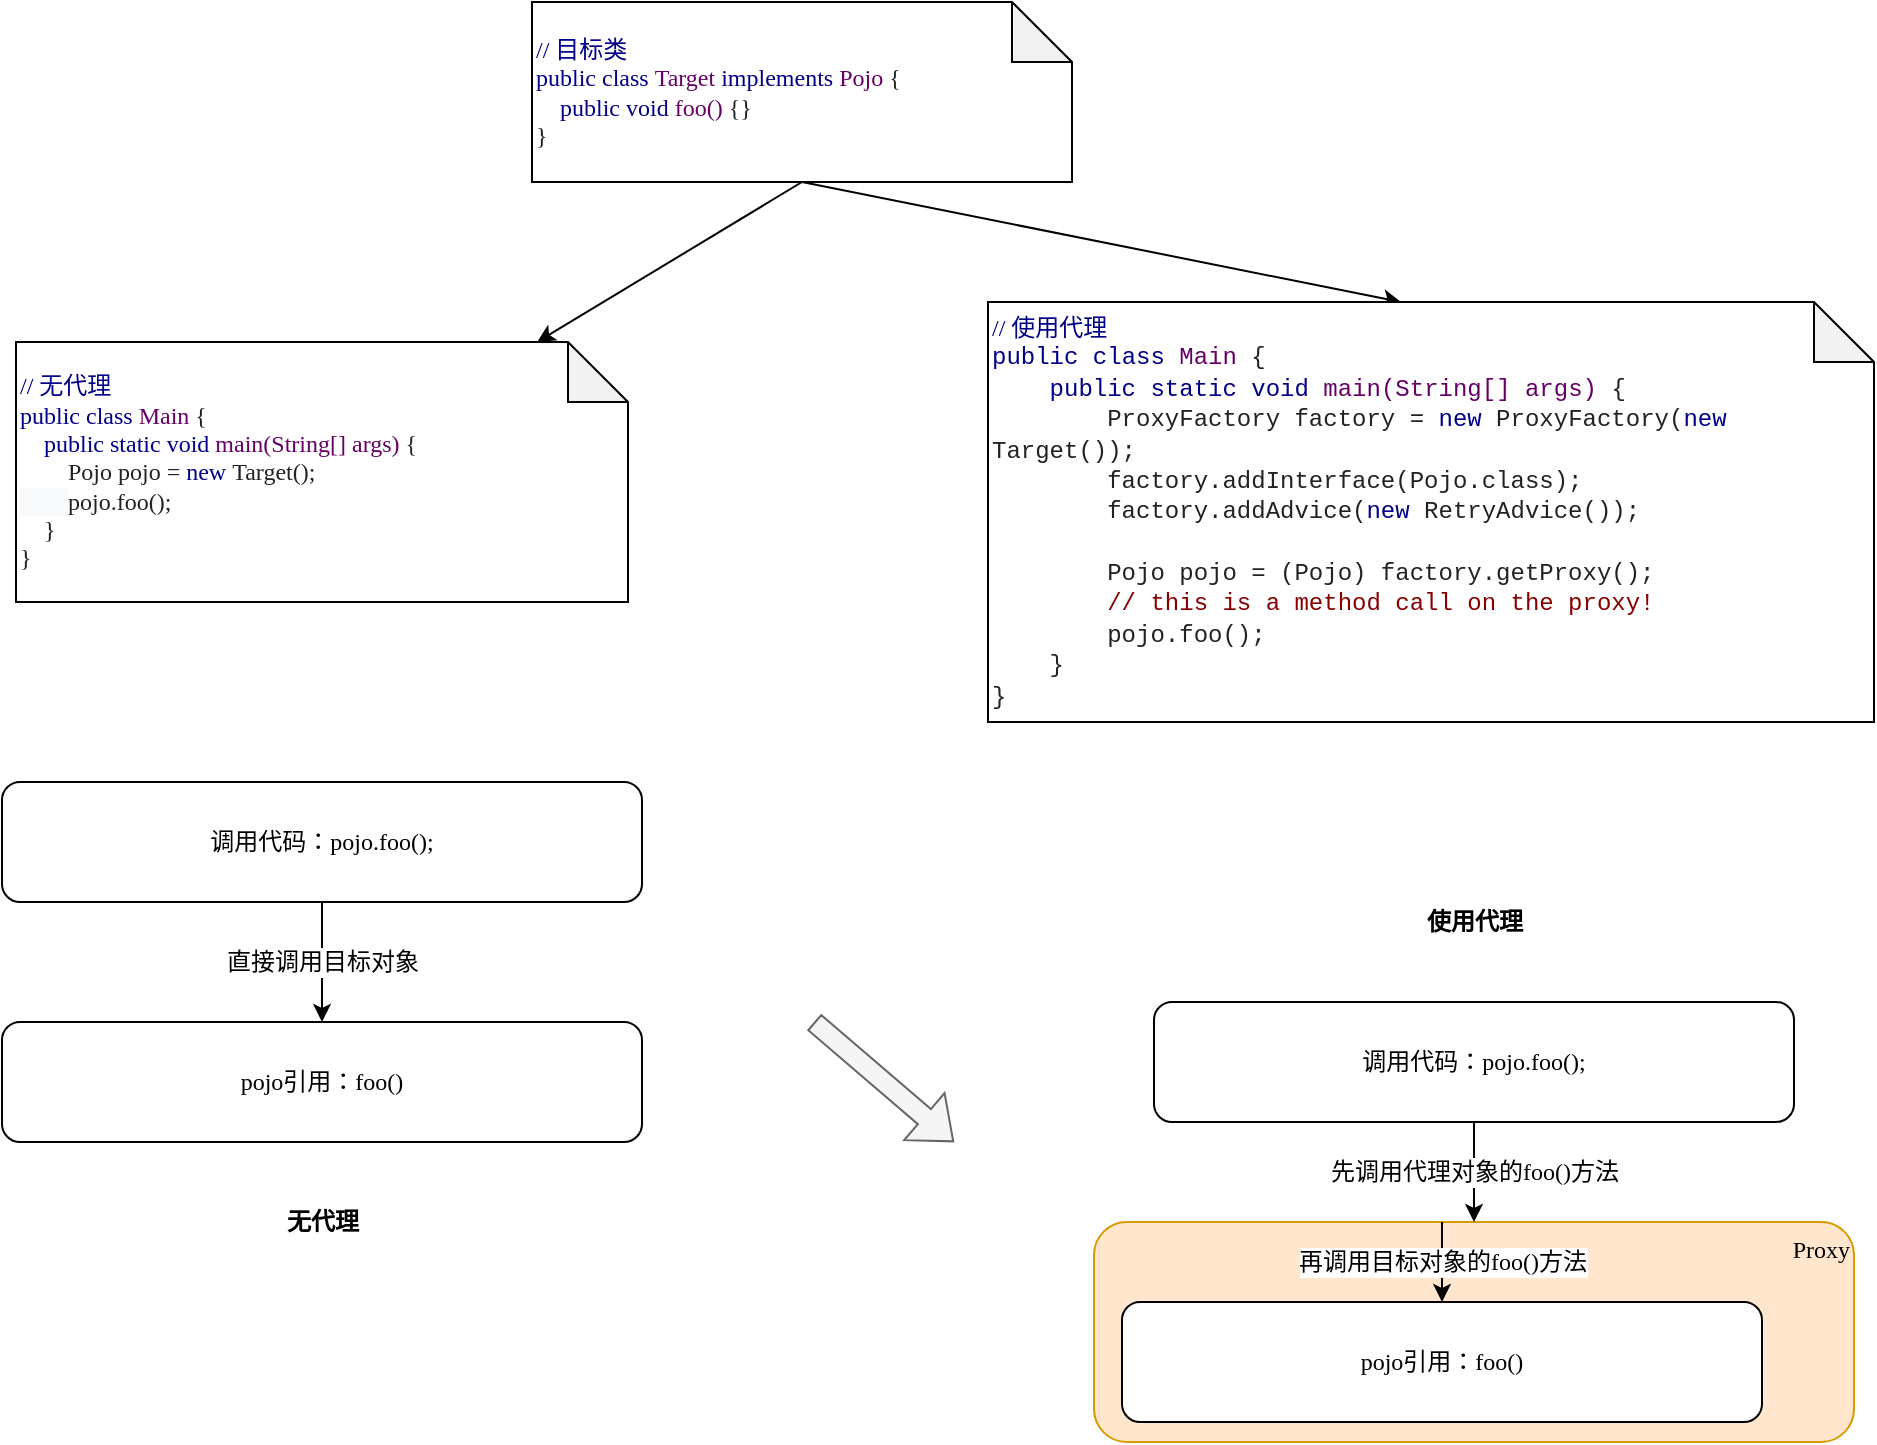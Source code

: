 <mxfile version="19.0.3" type="device"><diagram id="us7eVImQzCGlPcJbjENv" name="第 1 页"><mxGraphModel dx="1038" dy="689" grid="1" gridSize="10" guides="1" tooltips="1" connect="1" arrows="1" fold="1" page="1" pageScale="1" pageWidth="827" pageHeight="1169" math="0" shadow="0"><root><mxCell id="0"/><mxCell id="1" parent="0"/><mxCell id="mp-_AP3jZFHJsFStu_8F-10" value="Proxy" style="rounded=1;whiteSpace=wrap;html=1;fontFamily=Verdana;fillColor=#ffe6cc;strokeColor=#d79b00;align=right;horizontal=1;verticalAlign=top;fontSize=12;" vertex="1" parent="1"><mxGeometry x="560" y="630" width="380" height="110" as="geometry"/></mxCell><mxCell id="mp-_AP3jZFHJsFStu_8F-1" value="pojo引用：foo()" style="rounded=1;whiteSpace=wrap;html=1;fontFamily=Verdana;fontSize=12;" vertex="1" parent="1"><mxGeometry x="14" y="530" width="320" height="60" as="geometry"/></mxCell><mxCell id="mp-_AP3jZFHJsFStu_8F-5" value="直接调用目标对象" style="edgeStyle=orthogonalEdgeStyle;rounded=0;orthogonalLoop=1;jettySize=auto;html=1;exitX=0.5;exitY=1;exitDx=0;exitDy=0;entryX=0.5;entryY=0;entryDx=0;entryDy=0;fontFamily=Verdana;fontSize=12;" edge="1" parent="1" source="mp-_AP3jZFHJsFStu_8F-4" target="mp-_AP3jZFHJsFStu_8F-1"><mxGeometry relative="1" as="geometry"/></mxCell><mxCell id="mp-_AP3jZFHJsFStu_8F-4" value="调用代码：pojo.foo();" style="rounded=1;whiteSpace=wrap;html=1;fontFamily=Verdana;fontSize=12;" vertex="1" parent="1"><mxGeometry x="14" y="410" width="320" height="60" as="geometry"/></mxCell><mxCell id="mp-_AP3jZFHJsFStu_8F-6" value="pojo引用：foo()" style="rounded=1;whiteSpace=wrap;html=1;fontFamily=Verdana;fontSize=12;" vertex="1" parent="1"><mxGeometry x="574" y="670" width="320" height="60" as="geometry"/></mxCell><mxCell id="mp-_AP3jZFHJsFStu_8F-11" value="先调用代理对象的foo()方法" style="edgeStyle=orthogonalEdgeStyle;rounded=0;orthogonalLoop=1;jettySize=auto;html=1;exitX=0.5;exitY=1;exitDx=0;exitDy=0;entryX=0.5;entryY=0;entryDx=0;entryDy=0;fontFamily=Verdana;fontSize=12;" edge="1" parent="1" source="mp-_AP3jZFHJsFStu_8F-8" target="mp-_AP3jZFHJsFStu_8F-10"><mxGeometry relative="1" as="geometry"/></mxCell><mxCell id="mp-_AP3jZFHJsFStu_8F-8" value="调用代码：pojo.foo();" style="rounded=1;whiteSpace=wrap;html=1;fontFamily=Verdana;fontSize=12;" vertex="1" parent="1"><mxGeometry x="590" y="520" width="320" height="60" as="geometry"/></mxCell><mxCell id="mp-_AP3jZFHJsFStu_8F-13" value="再调用目标对象的foo()方法" style="edgeStyle=orthogonalEdgeStyle;rounded=0;orthogonalLoop=1;jettySize=auto;html=1;entryX=0.5;entryY=0;entryDx=0;entryDy=0;fontFamily=Verdana;fontSize=12;" edge="1" parent="1" target="mp-_AP3jZFHJsFStu_8F-6"><mxGeometry relative="1" as="geometry"><mxPoint x="734" y="630" as="sourcePoint"/><Array as="points"><mxPoint x="734" y="630"/></Array></mxGeometry></mxCell><mxCell id="mp-_AP3jZFHJsFStu_8F-14" value="" style="shape=flexArrow;endArrow=classic;html=1;rounded=0;fontFamily=Verdana;fillColor=#f5f5f5;strokeColor=#666666;fontSize=12;" edge="1" parent="1"><mxGeometry width="50" height="50" relative="1" as="geometry"><mxPoint x="420" y="530" as="sourcePoint"/><mxPoint x="490" y="590" as="targetPoint"/></mxGeometry></mxCell><mxCell id="mp-_AP3jZFHJsFStu_8F-15" value="无代理" style="text;html=1;align=center;verticalAlign=middle;resizable=0;points=[];autosize=1;strokeColor=none;fillColor=none;fontFamily=Verdana;fontStyle=1;fontSize=12;" vertex="1" parent="1"><mxGeometry x="149" y="620" width="50" height="20" as="geometry"/></mxCell><mxCell id="mp-_AP3jZFHJsFStu_8F-16" value="使用代理" style="text;html=1;align=center;verticalAlign=middle;resizable=0;points=[];autosize=1;strokeColor=none;fillColor=none;fontFamily=Verdana;fontStyle=1;fontSize=12;" vertex="1" parent="1"><mxGeometry x="720" y="470" width="60" height="20" as="geometry"/></mxCell><mxCell id="mp-_AP3jZFHJsFStu_8F-22" style="rounded=0;orthogonalLoop=1;jettySize=auto;html=1;exitX=0.5;exitY=1;exitDx=0;exitDy=0;exitPerimeter=0;fontFamily=Verdana;fontSize=12;" edge="1" parent="1" source="mp-_AP3jZFHJsFStu_8F-18" target="mp-_AP3jZFHJsFStu_8F-19"><mxGeometry relative="1" as="geometry"/></mxCell><mxCell id="mp-_AP3jZFHJsFStu_8F-23" style="rounded=0;orthogonalLoop=1;jettySize=auto;html=1;exitX=0.5;exitY=1;exitDx=0;exitDy=0;exitPerimeter=0;entryX=0;entryY=0;entryDx=206.5;entryDy=0;entryPerimeter=0;fontFamily=Verdana;fontSize=12;" edge="1" parent="1" source="mp-_AP3jZFHJsFStu_8F-18" target="mp-_AP3jZFHJsFStu_8F-20"><mxGeometry relative="1" as="geometry"/></mxCell><mxCell id="mp-_AP3jZFHJsFStu_8F-18" value="&lt;font style=&quot;font-size: 12px;&quot;&gt;&lt;span style=&quot;box-sizing: border-box; color: rgb(0, 0, 136); font-size: 12px;&quot; class=&quot;hljs-keyword&quot;&gt;// 目标类&lt;br style=&quot;font-size: 12px;&quot;&gt;public&lt;/span&gt;&lt;span style=&quot;color: rgb(34, 34, 34); background-color: rgb(255, 255, 255); font-size: 12px;&quot;&gt; &lt;/span&gt;&lt;span style=&quot;box-sizing: border-box; color: rgb(34, 34, 34); font-size: 12px;&quot; class=&quot;hljs-class&quot;&gt;&lt;span style=&quot;box-sizing: border-box; color: rgb(0, 0, 136); font-size: 12px;&quot; class=&quot;hljs-keyword&quot;&gt;class&lt;/span&gt;&amp;nbsp;&lt;/span&gt;&lt;span style=&quot;box-sizing: border-box; font-size: 12px;&quot; class=&quot;hljs-class&quot;&gt;&lt;font style=&quot;font-size: 12px;&quot; color=&quot;#660066&quot;&gt;Target&lt;/font&gt;&lt;font style=&quot;font-size: 12px;&quot; color=&quot;#222222&quot;&gt;&amp;nbsp;&lt;/font&gt;&lt;span style=&quot;color: rgb(0, 0, 136); box-sizing: border-box; font-size: 12px;&quot; class=&quot;hljs-keyword&quot;&gt;implements&lt;/span&gt; &lt;span style=&quot;color: rgb(102, 0, 102); box-sizing: border-box; font-size: 12px;&quot; class=&quot;hljs-title&quot;&gt;Pojo&lt;/span&gt; &lt;/span&gt;&lt;span style=&quot;color: rgb(34, 34, 34); background-color: rgb(255, 255, 255); font-size: 12px;&quot;&gt;{&lt;br style=&quot;font-size: 12px;&quot;&gt;&lt;/span&gt;&lt;span style=&quot;box-sizing: border-box; color: rgb(34, 34, 34); font-size: 12px;&quot; class=&quot;hljs-function&quot;&gt;&lt;span style=&quot;box-sizing: border-box; color: rgb(0, 0, 136); font-size: 12px;&quot; class=&quot;hljs-keyword&quot;&gt;&amp;nbsp; &amp;nbsp; public&lt;/span&gt; &lt;span style=&quot;box-sizing: border-box; color: rgb(0, 0, 136); font-size: 12px;&quot; class=&quot;hljs-keyword&quot;&gt;void&lt;/span&gt; &lt;span style=&quot;box-sizing: border-box; color: rgb(102, 0, 102); font-size: 12px;&quot; class=&quot;hljs-title&quot;&gt;foo&lt;/span&gt;&lt;span style=&quot;box-sizing: border-box; color: rgb(102, 0, 102); font-size: 12px;&quot; class=&quot;hljs-params&quot;&gt;()&lt;/span&gt; &lt;/span&gt;&lt;span style=&quot;color: rgb(34, 34, 34); background-color: rgb(255, 255, 255); font-size: 12px;&quot;&gt;{&lt;/span&gt;&lt;span style=&quot;color: rgb(34, 34, 34); background-color: rgb(255, 255, 255); font-size: 12px;&quot;&gt;}&lt;br style=&quot;font-size: 12px;&quot;&gt;&lt;/span&gt;&lt;span style=&quot;color: rgb(34, 34, 34); background-color: rgb(255, 255, 255); font-size: 12px;&quot;&gt;}&lt;/span&gt;&lt;/font&gt;" style="shape=note;whiteSpace=wrap;html=1;backgroundOutline=1;darkOpacity=0.05;fontFamily=Verdana;align=left;fontSize=12;" vertex="1" parent="1"><mxGeometry x="279" y="20" width="270" height="90" as="geometry"/></mxCell><mxCell id="mp-_AP3jZFHJsFStu_8F-19" value="&lt;font style=&quot;font-size: 12px;&quot;&gt;&lt;span style=&quot;box-sizing: border-box; font-size: 12px;&quot; class=&quot;hljs-keyword&quot;&gt;&lt;font color=&quot;#000088&quot; style=&quot;font-size: 12px;&quot;&gt;// 无代理&lt;/font&gt;&lt;br style=&quot;font-size: 12px;&quot;&gt;&lt;span style=&quot;color: rgb(0, 0, 136); box-sizing: border-box; font-size: 12px;&quot; class=&quot;hljs-keyword&quot;&gt;public&lt;/span&gt;&lt;span style=&quot;color: rgb(34, 34, 34); font-size: 12px; background-color: rgb(255, 255, 255);&quot;&gt; &lt;/span&gt;&lt;span style=&quot;color: rgb(34, 34, 34); box-sizing: border-box; font-size: 12px;&quot; class=&quot;hljs-class&quot;&gt;&lt;span style=&quot;box-sizing: border-box; color: rgb(0, 0, 136); font-size: 12px;&quot; class=&quot;hljs-keyword&quot;&gt;class&lt;/span&gt; &lt;span style=&quot;box-sizing: border-box; color: rgb(102, 0, 102); font-size: 12px;&quot; class=&quot;hljs-title&quot;&gt;Main&lt;/span&gt; &lt;/span&gt;&lt;span style=&quot;color: rgb(34, 34, 34); font-size: 12px; background-color: rgb(255, 255, 255);&quot;&gt;{&lt;br style=&quot;font-size: 12px;&quot;&gt;    &lt;/span&gt;&lt;span style=&quot;color: rgb(34, 34, 34); box-sizing: border-box; font-size: 12px;&quot; class=&quot;hljs-function&quot;&gt;&lt;span style=&quot;box-sizing: border-box; color: rgb(0, 0, 136); font-size: 12px;&quot; class=&quot;hljs-keyword&quot;&gt;&amp;nbsp; &amp;nbsp; public&lt;/span&gt; &lt;span style=&quot;box-sizing: border-box; color: rgb(0, 0, 136); font-size: 12px;&quot; class=&quot;hljs-keyword&quot;&gt;static&lt;/span&gt; &lt;span style=&quot;box-sizing: border-box; color: rgb(0, 0, 136); font-size: 12px;&quot; class=&quot;hljs-keyword&quot;&gt;void&lt;/span&gt; &lt;span style=&quot;box-sizing: border-box; color: rgb(102, 0, 102); font-size: 12px;&quot; class=&quot;hljs-title&quot;&gt;main&lt;/span&gt;&lt;span style=&quot;box-sizing: border-box; color: rgb(102, 0, 102); font-size: 12px;&quot; class=&quot;hljs-params&quot;&gt;(String[] args)&lt;/span&gt; &lt;/span&gt;&lt;span style=&quot;color: rgb(34, 34, 34); font-size: 12px; background-color: rgb(255, 255, 255);&quot;&gt;{&lt;br style=&quot;font-size: 12px;&quot;&gt;&amp;nbsp; &amp;nbsp; &amp;nbsp; &amp;nbsp; Pojo pojo = &lt;/span&gt;&lt;span style=&quot;color: rgb(0, 0, 136); box-sizing: border-box; font-size: 12px;&quot; class=&quot;hljs-keyword&quot;&gt;new&lt;/span&gt;&lt;span style=&quot;color: rgb(34, 34, 34); font-size: 12px; background-color: rgb(255, 255, 255);&quot;&gt;&amp;nbsp;Target();&lt;br style=&quot;font-size: 12px;&quot;&gt;&lt;/span&gt;&lt;span style=&quot;font-size: 12px; background-color: rgb(248, 249, 250);&quot;&gt;&lt;font color=&quot;#880000&quot; style=&quot;font-size: 12px;&quot;&gt;&amp;nbsp; &amp;nbsp; &amp;nbsp; &amp;nbsp;&amp;nbsp;&lt;/font&gt;&lt;/span&gt;&lt;span style=&quot;color: rgb(34, 34, 34); font-size: 12px; background-color: rgb(255, 255, 255);&quot;&gt;pojo.foo();&lt;br style=&quot;font-size: 12px;&quot;&gt;&amp;nbsp; &amp;nbsp; }&lt;br style=&quot;font-size: 12px;&quot;&gt;}&lt;/span&gt;&lt;br style=&quot;font-size: 12px;&quot;&gt;&lt;/span&gt;&lt;/font&gt;" style="shape=note;whiteSpace=wrap;html=1;backgroundOutline=1;darkOpacity=0.05;fontFamily=Verdana;align=left;fontSize=12;" vertex="1" parent="1"><mxGeometry x="21" y="190" width="306" height="130" as="geometry"/></mxCell><mxCell id="mp-_AP3jZFHJsFStu_8F-20" value="&lt;font style=&quot;font-size: 12px;&quot;&gt;&lt;span style=&quot;box-sizing: border-box; font-size: 12px;&quot; class=&quot;hljs-keyword&quot;&gt;&lt;font style=&quot;font-size: 12px;&quot; color=&quot;#000088&quot;&gt;// 使用代理&lt;/font&gt;&lt;br style=&quot;font-size: 12px;&quot;&gt;&lt;div style=&quot;font-size: 12px;&quot;&gt;&lt;span style=&quot;box-sizing: border-box; color: rgb(0, 0, 136); font-family: Monaco, Menlo, Consolas, &amp;quot;courier new&amp;quot;, monospace; font-size: 12px;&quot; class=&quot;hljs-keyword&quot;&gt;public&lt;/span&gt;&lt;span style=&quot;color: rgb(34, 34, 34); font-family: Monaco, Menlo, Consolas, &amp;quot;courier new&amp;quot;, monospace; font-size: 12px; background-color: rgb(255, 255, 255);&quot;&gt; &lt;/span&gt;&lt;span style=&quot;box-sizing: border-box; color: rgb(34, 34, 34); font-family: Monaco, Menlo, Consolas, &amp;quot;courier new&amp;quot;, monospace; font-size: 12px;&quot; class=&quot;hljs-class&quot;&gt;&lt;span style=&quot;box-sizing: border-box; color: rgb(0, 0, 136); font-size: 12px;&quot; class=&quot;hljs-keyword&quot;&gt;class&lt;/span&gt; &lt;span style=&quot;box-sizing: border-box; color: rgb(102, 0, 102); font-size: 12px;&quot; class=&quot;hljs-title&quot;&gt;Main&lt;/span&gt; &lt;/span&gt;&lt;span style=&quot;color: rgb(34, 34, 34); font-family: Monaco, Menlo, Consolas, &amp;quot;courier new&amp;quot;, monospace; font-size: 12px; background-color: rgb(255, 255, 255);&quot;&gt;{&lt;br style=&quot;font-size: 12px;&quot;&gt;&lt;/span&gt;&lt;span style=&quot;box-sizing: border-box; color: rgb(34, 34, 34); font-family: Monaco, Menlo, Consolas, &amp;quot;courier new&amp;quot;, monospace; font-size: 12px;&quot; class=&quot;hljs-function&quot;&gt;&lt;span style=&quot;box-sizing: border-box; color: rgb(0, 0, 136); font-size: 12px;&quot; class=&quot;hljs-keyword&quot;&gt;&amp;nbsp; &amp;nbsp; public&lt;/span&gt; &lt;span style=&quot;box-sizing: border-box; color: rgb(0, 0, 136); font-size: 12px;&quot; class=&quot;hljs-keyword&quot;&gt;static&lt;/span&gt; &lt;span style=&quot;box-sizing: border-box; color: rgb(0, 0, 136); font-size: 12px;&quot; class=&quot;hljs-keyword&quot;&gt;void&lt;/span&gt; &lt;span style=&quot;box-sizing: border-box; color: rgb(102, 0, 102); font-size: 12px;&quot; class=&quot;hljs-title&quot;&gt;main&lt;/span&gt;&lt;span style=&quot;box-sizing: border-box; color: rgb(102, 0, 102); font-size: 12px;&quot; class=&quot;hljs-params&quot;&gt;(String[] args)&lt;/span&gt; &lt;/span&gt;&lt;span style=&quot;color: rgb(34, 34, 34); font-family: Monaco, Menlo, Consolas, &amp;quot;courier new&amp;quot;, monospace; font-size: 12px; background-color: rgb(255, 255, 255);&quot;&gt;{&lt;br style=&quot;font-size: 12px;&quot;&gt;&lt;/span&gt;&lt;span style=&quot;color: rgb(136, 0, 0); font-family: Monaco, Menlo, Consolas, &amp;quot;courier new&amp;quot;, monospace; font-size: 12px;&quot;&gt;&amp;nbsp; &amp;nbsp; &amp;nbsp; &amp;nbsp;&amp;nbsp;&lt;/span&gt;&lt;span style=&quot;color: rgb(34, 34, 34); font-family: Monaco, Menlo, Consolas, &amp;quot;courier new&amp;quot;, monospace; font-size: 12px; background-color: rgb(255, 255, 255);&quot;&gt;ProxyFactory factory = &lt;/span&gt;&lt;span style=&quot;box-sizing: border-box; color: rgb(0, 0, 136); font-family: Monaco, Menlo, Consolas, &amp;quot;courier new&amp;quot;, monospace; font-size: 12px;&quot; class=&quot;hljs-keyword&quot;&gt;new&lt;/span&gt;&lt;span style=&quot;color: rgb(34, 34, 34); font-family: Monaco, Menlo, Consolas, &amp;quot;courier new&amp;quot;, monospace; font-size: 12px; background-color: rgb(255, 255, 255);&quot;&gt; ProxyFactory(&lt;/span&gt;&lt;span style=&quot;box-sizing: border-box; color: rgb(0, 0, 136); font-family: Monaco, Menlo, Consolas, &amp;quot;courier new&amp;quot;, monospace; font-size: 12px;&quot; class=&quot;hljs-keyword&quot;&gt;new&lt;/span&gt;&lt;span style=&quot;color: rgb(34, 34, 34); font-family: Monaco, Menlo, Consolas, &amp;quot;courier new&amp;quot;, monospace; font-size: 12px; background-color: rgb(255, 255, 255);&quot;&gt; Target());&lt;br style=&quot;font-size: 12px;&quot;&gt;&lt;/span&gt;&lt;span style=&quot;color: rgb(136, 0, 0); font-family: Monaco, Menlo, Consolas, &amp;quot;courier new&amp;quot;, monospace; font-size: 12px;&quot;&gt;&amp;nbsp; &amp;nbsp; &amp;nbsp; &amp;nbsp;&amp;nbsp;&lt;/span&gt;&lt;span style=&quot;color: rgb(34, 34, 34); font-family: Monaco, Menlo, Consolas, &amp;quot;courier new&amp;quot;, monospace; font-size: 12px; background-color: rgb(255, 255, 255);&quot;&gt;factory.addInterface(Pojo.class);&lt;br style=&quot;font-size: 12px;&quot;&gt;&lt;/span&gt;&lt;span style=&quot;color: rgb(136, 0, 0); font-family: Monaco, Menlo, Consolas, &amp;quot;courier new&amp;quot;, monospace; font-size: 12px;&quot;&gt;&amp;nbsp; &amp;nbsp; &amp;nbsp; &amp;nbsp;&amp;nbsp;&lt;/span&gt;&lt;span style=&quot;color: rgb(34, 34, 34); font-family: Monaco, Menlo, Consolas, &amp;quot;courier new&amp;quot;, monospace; font-size: 12px; background-color: rgb(255, 255, 255);&quot;&gt;factory.addAdvice(&lt;/span&gt;&lt;span style=&quot;box-sizing: border-box; color: rgb(0, 0, 136); font-family: Monaco, Menlo, Consolas, &amp;quot;courier new&amp;quot;, monospace; font-size: 12px;&quot; class=&quot;hljs-keyword&quot;&gt;new&lt;/span&gt;&lt;span style=&quot;color: rgb(34, 34, 34); font-family: Monaco, Menlo, Consolas, &amp;quot;courier new&amp;quot;, monospace; font-size: 12px; background-color: rgb(255, 255, 255);&quot;&gt; RetryAdvice());&lt;br style=&quot;font-size: 12px;&quot;&gt;&lt;br style=&quot;font-size: 12px;&quot;&gt;&lt;/span&gt;&lt;span style=&quot;color: rgb(136, 0, 0); font-family: Monaco, Menlo, Consolas, &amp;quot;courier new&amp;quot;, monospace; font-size: 12px;&quot;&gt;&amp;nbsp; &amp;nbsp; &amp;nbsp; &amp;nbsp;&amp;nbsp;&lt;/span&gt;&lt;span style=&quot;color: rgb(34, 34, 34); font-family: Monaco, Menlo, Consolas, &amp;quot;courier new&amp;quot;, monospace; font-size: 12px; background-color: rgb(255, 255, 255);&quot;&gt;Pojo pojo = (Pojo) factory.getProxy();&lt;br style=&quot;font-size: 12px;&quot;&gt;        &lt;/span&gt;&lt;span style=&quot;box-sizing: border-box; color: rgb(136, 0, 0); font-family: Monaco, Menlo, Consolas, &amp;quot;courier new&amp;quot;, monospace; font-size: 12px;&quot; class=&quot;hljs-comment&quot;&gt;&amp;nbsp; &amp;nbsp; &amp;nbsp; &amp;nbsp; // this is a method call on the proxy!&lt;/span&gt;&lt;span style=&quot;color: rgb(34, 34, 34); font-family: Monaco, Menlo, Consolas, &amp;quot;courier new&amp;quot;, monospace; font-size: 12px; background-color: rgb(255, 255, 255);&quot;&gt;&lt;br style=&quot;font-size: 12px;&quot;&gt;&amp;nbsp; &amp;nbsp; &amp;nbsp; &amp;nbsp; pojo.foo();&lt;br style=&quot;font-size: 12px;&quot;&gt;&amp;nbsp; &amp;nbsp; }&lt;br style=&quot;font-size: 12px;&quot;&gt;}&lt;/span&gt;&lt;br style=&quot;font-size: 12px;&quot;&gt;&lt;/div&gt;&lt;/span&gt;&lt;/font&gt;" style="shape=note;whiteSpace=wrap;html=1;backgroundOutline=1;darkOpacity=0.05;fontFamily=Verdana;align=left;fontSize=12;" vertex="1" parent="1"><mxGeometry x="507" y="170" width="443" height="210" as="geometry"/></mxCell></root></mxGraphModel></diagram></mxfile>